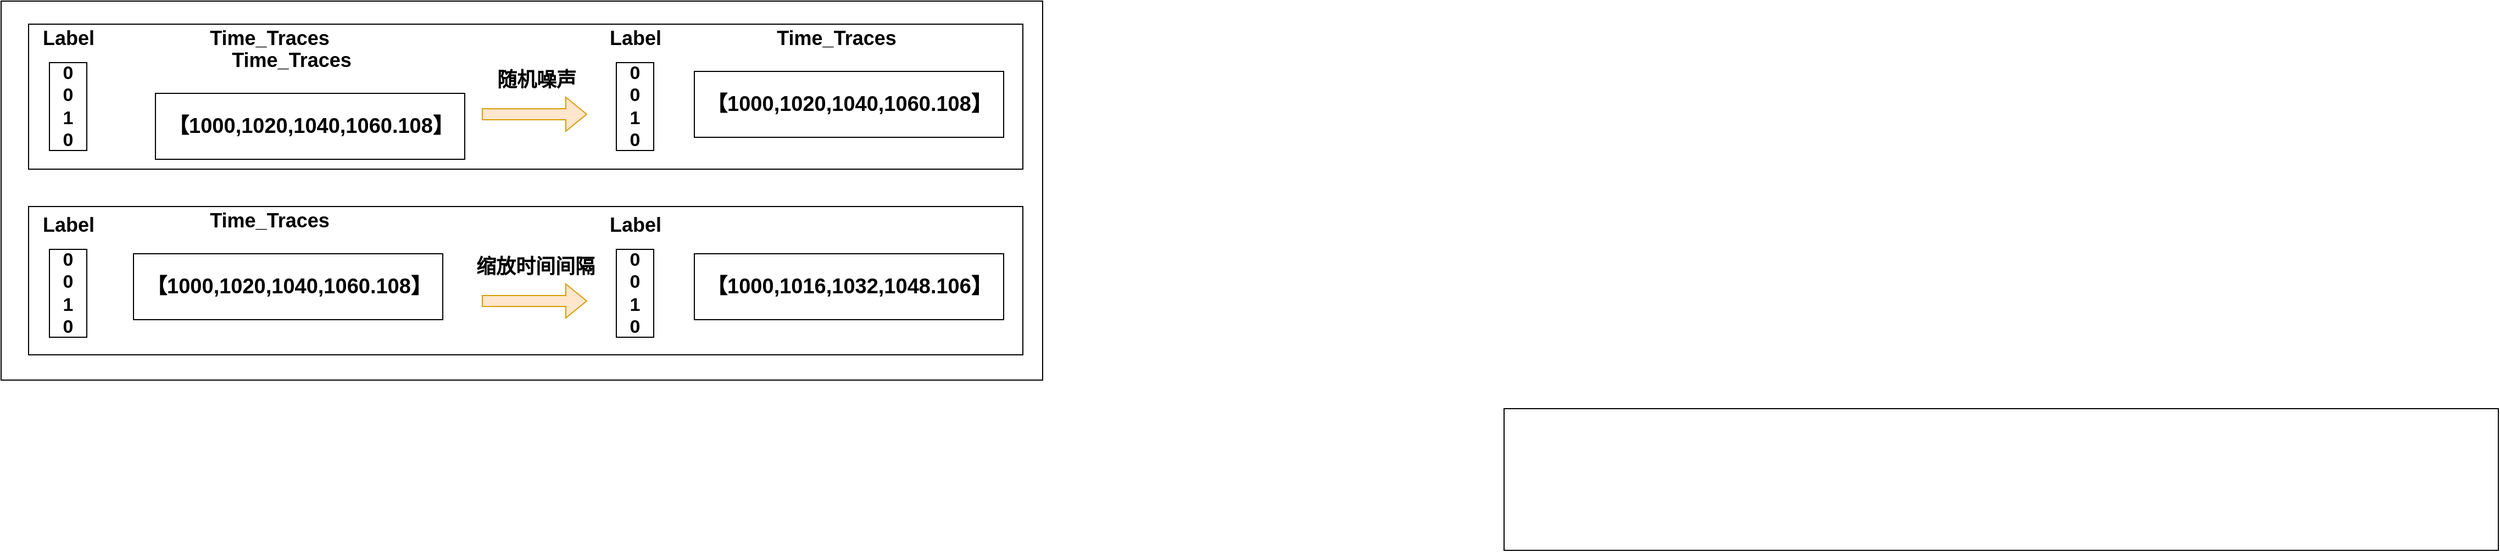 <mxfile version="24.0.7" type="github">
  <diagram name="第 1 页" id="S_1NR3iz1IwgQ-Ev80Fq">
    <mxGraphModel dx="3100" dy="770" grid="0" gridSize="10" guides="1" tooltips="1" connect="1" arrows="1" fold="1" page="0" pageScale="1" pageWidth="827" pageHeight="1169" math="0" shadow="0">
      <root>
        <mxCell id="0" />
        <mxCell id="1" parent="0" />
        <mxCell id="GY7boE5zjYNBEzBdmvgy-2" value="" style="shape=flexArrow;endArrow=classic;html=1;rounded=0;fillColor=#ffe6cc;strokeColor=#d79b00;" edge="1" parent="1">
          <mxGeometry width="50" height="50" relative="1" as="geometry">
            <mxPoint x="-880.5" y="291" as="sourcePoint" />
            <mxPoint x="-784.5" y="291" as="targetPoint" />
          </mxGeometry>
        </mxCell>
        <mxCell id="GY7boE5zjYNBEzBdmvgy-3" value="&lt;font size=&quot;1&quot;&gt;&lt;b style=&quot;font-size: 18px;&quot;&gt;缩放时间间隔&lt;/b&gt;&lt;/font&gt;" style="text;html=1;align=center;verticalAlign=middle;resizable=0;points=[];autosize=1;strokeColor=none;fillColor=none;" vertex="1" parent="1">
          <mxGeometry x="-895.5" y="243" width="126" height="34" as="geometry" />
        </mxCell>
        <mxCell id="GY7boE5zjYNBEzBdmvgy-15" value="&lt;font size=&quot;1&quot;&gt;&lt;b&gt;&lt;font style=&quot;font-size: 18px;&quot;&gt;Label&lt;/font&gt;&lt;/b&gt;&lt;/font&gt;" style="text;html=1;align=center;verticalAlign=middle;resizable=0;points=[];autosize=1;strokeColor=none;fillColor=none;" vertex="1" parent="1">
          <mxGeometry x="-1289.5" y="205" width="65" height="34" as="geometry" />
        </mxCell>
        <mxCell id="GY7boE5zjYNBEzBdmvgy-16" value="&lt;div style=&quot;font-size: 17px;&quot;&gt;&lt;font style=&quot;font-size: 17px;&quot;&gt;&lt;b&gt;&lt;font style=&quot;font-size: 17px;&quot;&gt;0&lt;/font&gt;&lt;/b&gt;&lt;/font&gt;&lt;/div&gt;&lt;div style=&quot;font-size: 17px;&quot;&gt;&lt;font style=&quot;font-size: 17px;&quot;&gt;&lt;b&gt;&lt;font style=&quot;font-size: 17px;&quot;&gt;0&lt;br&gt;&lt;/font&gt;&lt;/b&gt;&lt;/font&gt;&lt;/div&gt;&lt;div style=&quot;font-size: 17px;&quot;&gt;&lt;font style=&quot;font-size: 17px;&quot;&gt;&lt;b&gt;&lt;font style=&quot;font-size: 17px;&quot;&gt;1&lt;/font&gt;&lt;/b&gt;&lt;/font&gt;&lt;/div&gt;&lt;div style=&quot;font-size: 17px;&quot;&gt;&lt;font style=&quot;font-size: 17px;&quot;&gt;&lt;b&gt;&lt;font style=&quot;font-size: 17px;&quot;&gt;&lt;font style=&quot;font-size: 17px;&quot;&gt;0&lt;/font&gt;&lt;br&gt;&lt;/font&gt;&lt;/b&gt;&lt;/font&gt;&lt;/div&gt;" style="rounded=0;whiteSpace=wrap;html=1;" vertex="1" parent="1">
          <mxGeometry x="-1274" y="244" width="34" height="80" as="geometry" />
        </mxCell>
        <mxCell id="GY7boE5zjYNBEzBdmvgy-29" value="&lt;font size=&quot;1&quot;&gt;&lt;b&gt;&lt;font style=&quot;font-size: 18px;&quot;&gt;Label&lt;/font&gt;&lt;/b&gt;&lt;/font&gt;" style="text;html=1;align=center;verticalAlign=middle;resizable=0;points=[];autosize=1;strokeColor=none;fillColor=none;" vertex="1" parent="1">
          <mxGeometry x="-773.5" y="205" width="65" height="34" as="geometry" />
        </mxCell>
        <mxCell id="GY7boE5zjYNBEzBdmvgy-30" value="&lt;div style=&quot;font-size: 17px;&quot;&gt;&lt;font style=&quot;font-size: 17px;&quot;&gt;&lt;b&gt;&lt;font style=&quot;font-size: 17px;&quot;&gt;0&lt;/font&gt;&lt;/b&gt;&lt;/font&gt;&lt;/div&gt;&lt;div style=&quot;font-size: 17px;&quot;&gt;&lt;font style=&quot;font-size: 17px;&quot;&gt;&lt;b&gt;&lt;font style=&quot;font-size: 17px;&quot;&gt;0&lt;br&gt;&lt;/font&gt;&lt;/b&gt;&lt;/font&gt;&lt;/div&gt;&lt;div style=&quot;font-size: 17px;&quot;&gt;&lt;font style=&quot;font-size: 17px;&quot;&gt;&lt;b&gt;&lt;font style=&quot;font-size: 17px;&quot;&gt;1&lt;/font&gt;&lt;/b&gt;&lt;/font&gt;&lt;/div&gt;&lt;div style=&quot;font-size: 17px;&quot;&gt;&lt;font style=&quot;font-size: 17px;&quot;&gt;&lt;b&gt;&lt;font style=&quot;font-size: 17px;&quot;&gt;&lt;font style=&quot;font-size: 17px;&quot;&gt;0&lt;/font&gt;&lt;br&gt;&lt;/font&gt;&lt;/b&gt;&lt;/font&gt;&lt;/div&gt;" style="rounded=0;whiteSpace=wrap;html=1;" vertex="1" parent="1">
          <mxGeometry x="-758" y="244" width="34" height="80" as="geometry" />
        </mxCell>
        <mxCell id="GY7boE5zjYNBEzBdmvgy-32" value="" style="shape=flexArrow;endArrow=classic;html=1;rounded=0;fillColor=#ffe6cc;strokeColor=#d79b00;" edge="1" parent="1">
          <mxGeometry width="50" height="50" relative="1" as="geometry">
            <mxPoint x="-880.5" y="121" as="sourcePoint" />
            <mxPoint x="-784.5" y="121" as="targetPoint" />
          </mxGeometry>
        </mxCell>
        <mxCell id="GY7boE5zjYNBEzBdmvgy-33" value="&lt;b&gt;&lt;font style=&quot;font-size: 18px;&quot;&gt;随机噪声&lt;/font&gt;&lt;/b&gt;" style="text;html=1;align=center;verticalAlign=middle;resizable=0;points=[];autosize=1;strokeColor=none;fillColor=none;" vertex="1" parent="1">
          <mxGeometry x="-876.5" y="73" width="90" height="34" as="geometry" />
        </mxCell>
        <mxCell id="GY7boE5zjYNBEzBdmvgy-44" value="&lt;font size=&quot;1&quot;&gt;&lt;b&gt;&lt;font style=&quot;font-size: 18px;&quot;&gt;Time_Traces&lt;/font&gt;&lt;/b&gt;&lt;/font&gt;" style="text;html=1;align=center;verticalAlign=middle;resizable=0;points=[];autosize=1;strokeColor=none;fillColor=none;" vertex="1" parent="1">
          <mxGeometry x="-1137.5" y="35" width="127" height="34" as="geometry" />
        </mxCell>
        <mxCell id="GY7boE5zjYNBEzBdmvgy-45" value="&lt;font size=&quot;1&quot;&gt;&lt;b&gt;&lt;font style=&quot;font-size: 18px;&quot;&gt;Label&lt;/font&gt;&lt;/b&gt;&lt;/font&gt;" style="text;html=1;align=center;verticalAlign=middle;resizable=0;points=[];autosize=1;strokeColor=none;fillColor=none;" vertex="1" parent="1">
          <mxGeometry x="-1289.5" y="35" width="65" height="34" as="geometry" />
        </mxCell>
        <mxCell id="GY7boE5zjYNBEzBdmvgy-46" value="&lt;div style=&quot;font-size: 17px;&quot;&gt;&lt;font style=&quot;font-size: 17px;&quot;&gt;&lt;b&gt;&lt;font style=&quot;font-size: 17px;&quot;&gt;0&lt;/font&gt;&lt;/b&gt;&lt;/font&gt;&lt;/div&gt;&lt;div style=&quot;font-size: 17px;&quot;&gt;&lt;font style=&quot;font-size: 17px;&quot;&gt;&lt;b&gt;&lt;font style=&quot;font-size: 17px;&quot;&gt;0&lt;br&gt;&lt;/font&gt;&lt;/b&gt;&lt;/font&gt;&lt;/div&gt;&lt;div style=&quot;font-size: 17px;&quot;&gt;&lt;font style=&quot;font-size: 17px;&quot;&gt;&lt;b&gt;&lt;font style=&quot;font-size: 17px;&quot;&gt;1&lt;/font&gt;&lt;/b&gt;&lt;/font&gt;&lt;/div&gt;&lt;div style=&quot;font-size: 17px;&quot;&gt;&lt;font style=&quot;font-size: 17px;&quot;&gt;&lt;b&gt;&lt;font style=&quot;font-size: 17px;&quot;&gt;&lt;font style=&quot;font-size: 17px;&quot;&gt;0&lt;/font&gt;&lt;br&gt;&lt;/font&gt;&lt;/b&gt;&lt;/font&gt;&lt;/div&gt;" style="rounded=0;whiteSpace=wrap;html=1;" vertex="1" parent="1">
          <mxGeometry x="-1274" y="74" width="34" height="80" as="geometry" />
        </mxCell>
        <mxCell id="GY7boE5zjYNBEzBdmvgy-57" value="&lt;font size=&quot;1&quot;&gt;&lt;b&gt;&lt;font style=&quot;font-size: 18px;&quot;&gt;Time_Traces&lt;/font&gt;&lt;/b&gt;&lt;/font&gt;" style="text;html=1;align=center;verticalAlign=middle;resizable=0;points=[];autosize=1;strokeColor=none;fillColor=none;" vertex="1" parent="1">
          <mxGeometry x="-621.5" y="35" width="127" height="34" as="geometry" />
        </mxCell>
        <mxCell id="GY7boE5zjYNBEzBdmvgy-58" value="&lt;font size=&quot;1&quot;&gt;&lt;b&gt;&lt;font style=&quot;font-size: 18px;&quot;&gt;Label&lt;/font&gt;&lt;/b&gt;&lt;/font&gt;" style="text;html=1;align=center;verticalAlign=middle;resizable=0;points=[];autosize=1;strokeColor=none;fillColor=none;" vertex="1" parent="1">
          <mxGeometry x="-773.5" y="35" width="65" height="34" as="geometry" />
        </mxCell>
        <mxCell id="GY7boE5zjYNBEzBdmvgy-59" value="&lt;div style=&quot;font-size: 17px;&quot;&gt;&lt;font style=&quot;font-size: 17px;&quot;&gt;&lt;b&gt;&lt;font style=&quot;font-size: 17px;&quot;&gt;0&lt;/font&gt;&lt;/b&gt;&lt;/font&gt;&lt;/div&gt;&lt;div style=&quot;font-size: 17px;&quot;&gt;&lt;font style=&quot;font-size: 17px;&quot;&gt;&lt;b&gt;&lt;font style=&quot;font-size: 17px;&quot;&gt;0&lt;br&gt;&lt;/font&gt;&lt;/b&gt;&lt;/font&gt;&lt;/div&gt;&lt;div style=&quot;font-size: 17px;&quot;&gt;&lt;font style=&quot;font-size: 17px;&quot;&gt;&lt;b&gt;&lt;font style=&quot;font-size: 17px;&quot;&gt;1&lt;/font&gt;&lt;/b&gt;&lt;/font&gt;&lt;/div&gt;&lt;div style=&quot;font-size: 17px;&quot;&gt;&lt;font style=&quot;font-size: 17px;&quot;&gt;&lt;b&gt;&lt;font style=&quot;font-size: 17px;&quot;&gt;&lt;font style=&quot;font-size: 17px;&quot;&gt;0&lt;/font&gt;&lt;br&gt;&lt;/font&gt;&lt;/b&gt;&lt;/font&gt;&lt;/div&gt;" style="rounded=0;whiteSpace=wrap;html=1;" vertex="1" parent="1">
          <mxGeometry x="-758" y="74" width="34" height="80" as="geometry" />
        </mxCell>
        <mxCell id="GY7boE5zjYNBEzBdmvgy-94" value="" style="rounded=0;whiteSpace=wrap;html=1;fillColor=none;" vertex="1" parent="1">
          <mxGeometry x="-1293" y="205" width="905" height="135" as="geometry" />
        </mxCell>
        <mxCell id="GY7boE5zjYNBEzBdmvgy-95" value="" style="rounded=0;whiteSpace=wrap;html=1;fillColor=none;" vertex="1" parent="1">
          <mxGeometry x="-1318" y="18" width="948" height="345" as="geometry" />
        </mxCell>
        <mxCell id="GY7boE5zjYNBEzBdmvgy-100" value="" style="rounded=0;whiteSpace=wrap;html=1;fillColor=none;" vertex="1" parent="1">
          <mxGeometry x="-1293" y="39" width="905" height="132" as="geometry" />
        </mxCell>
        <mxCell id="GY7boE5zjYNBEzBdmvgy-101" value="" style="rounded=0;whiteSpace=wrap;html=1;fillColor=none;" vertex="1" parent="1">
          <mxGeometry x="50" y="389" width="905" height="129" as="geometry" />
        </mxCell>
        <mxCell id="GY7boE5zjYNBEzBdmvgy-102" value="&lt;font size=&quot;1&quot;&gt;&lt;b&gt;&lt;font style=&quot;font-size: 19px;&quot;&gt;【1000,1016,1032,1048.106】&lt;/font&gt;&lt;/b&gt;&lt;/font&gt;" style="rounded=0;whiteSpace=wrap;html=1;" vertex="1" parent="1">
          <mxGeometry x="-687" y="248" width="281.5" height="60" as="geometry" />
        </mxCell>
        <mxCell id="GY7boE5zjYNBEzBdmvgy-104" value="&lt;font size=&quot;1&quot;&gt;&lt;b&gt;&lt;font style=&quot;font-size: 19px;&quot;&gt;【1000,1020,1040,1060.108】&lt;/font&gt;&lt;/b&gt;&lt;/font&gt;" style="rounded=0;whiteSpace=wrap;html=1;" vertex="1" parent="1">
          <mxGeometry x="-687" y="82" width="281.5" height="60" as="geometry" />
        </mxCell>
        <mxCell id="GY7boE5zjYNBEzBdmvgy-105" value="&lt;font size=&quot;1&quot;&gt;&lt;b&gt;&lt;font style=&quot;font-size: 18px;&quot;&gt;Time_Traces&lt;/font&gt;&lt;/b&gt;&lt;/font&gt;" style="text;html=1;align=center;verticalAlign=middle;resizable=0;points=[];autosize=1;strokeColor=none;fillColor=none;" vertex="1" parent="1">
          <mxGeometry x="-1137.5" y="201" width="127" height="34" as="geometry" />
        </mxCell>
        <mxCell id="GY7boE5zjYNBEzBdmvgy-106" value="&lt;font size=&quot;1&quot;&gt;&lt;b&gt;&lt;font style=&quot;font-size: 19px;&quot;&gt;【1000,1020,1040,1060.108】&lt;/font&gt;&lt;/b&gt;&lt;/font&gt;" style="rounded=0;whiteSpace=wrap;html=1;" vertex="1" parent="1">
          <mxGeometry x="-1197.5" y="248" width="281.5" height="60" as="geometry" />
        </mxCell>
        <mxCell id="GY7boE5zjYNBEzBdmvgy-107" value="&lt;font size=&quot;1&quot;&gt;&lt;b&gt;&lt;font style=&quot;font-size: 18px;&quot;&gt;Time_Traces&lt;/font&gt;&lt;/b&gt;&lt;/font&gt;" style="text;html=1;align=center;verticalAlign=middle;resizable=0;points=[];autosize=1;strokeColor=none;fillColor=none;" vertex="1" parent="1">
          <mxGeometry x="-1117.5" y="55" width="127" height="34" as="geometry" />
        </mxCell>
        <mxCell id="GY7boE5zjYNBEzBdmvgy-108" value="&lt;font size=&quot;1&quot;&gt;&lt;b&gt;&lt;font style=&quot;font-size: 19px;&quot;&gt;【1000,1020,1040,1060.108】&lt;/font&gt;&lt;/b&gt;&lt;/font&gt;" style="rounded=0;whiteSpace=wrap;html=1;" vertex="1" parent="1">
          <mxGeometry x="-1177.5" y="102" width="281.5" height="60" as="geometry" />
        </mxCell>
      </root>
    </mxGraphModel>
  </diagram>
</mxfile>
